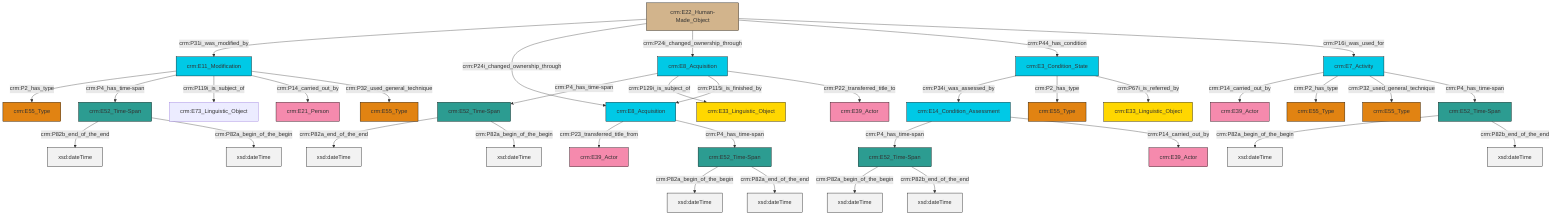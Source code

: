 graph TD
classDef Literal fill:#f2f2f2,stroke:#000000;
classDef CRM_Entity fill:#FFFFFF,stroke:#000000;
classDef Temporal_Entity fill:#00C9E6, stroke:#000000;
classDef Type fill:#E18312, stroke:#000000;
classDef Time-Span fill:#2C9C91, stroke:#000000;
classDef Appellation fill:#FFEB7F, stroke:#000000;
classDef Place fill:#008836, stroke:#000000;
classDef Persistent_Item fill:#B266B2, stroke:#000000;
classDef Conceptual_Object fill:#FFD700, stroke:#000000;
classDef Physical_Thing fill:#D2B48C, stroke:#000000;
classDef Actor fill:#f58aad, stroke:#000000;
classDef PC_Classes fill:#4ce600, stroke:#000000;
classDef Multi fill:#cccccc,stroke:#000000;

2["crm:E8_Acquisition"]:::Temporal_Entity -->|crm:P23_transferred_title_from| 3["crm:E39_Actor"]:::Actor
8["crm:E22_Human-Made_Object"]:::Physical_Thing -->|crm:P31i_was_modified_by| 9["crm:E11_Modification"]:::Temporal_Entity
8["crm:E22_Human-Made_Object"]:::Physical_Thing -->|crm:P24i_changed_ownership_through| 2["crm:E8_Acquisition"]:::Temporal_Entity
0["crm:E3_Condition_State"]:::Temporal_Entity -->|crm:P34i_was_assessed_by| 10["crm:E14_Condition_Assessment"]:::Temporal_Entity
6["crm:E52_Time-Span"]:::Time-Span -->|crm:P82b_end_of_the_end| 11[xsd:dateTime]:::Literal
0["crm:E3_Condition_State"]:::Temporal_Entity -->|crm:P2_has_type| 14["crm:E55_Type"]:::Type
17["crm:E52_Time-Span"]:::Time-Span -->|crm:P82a_begin_of_the_begin| 18[xsd:dateTime]:::Literal
9["crm:E11_Modification"]:::Temporal_Entity -->|crm:P2_has_type| 19["crm:E55_Type"]:::Type
22["crm:E52_Time-Span"]:::Time-Span -->|crm:P82a_end_of_the_end| 23[xsd:dateTime]:::Literal
8["crm:E22_Human-Made_Object"]:::Physical_Thing -->|crm:P24i_changed_ownership_through| 20["crm:E8_Acquisition"]:::Temporal_Entity
2["crm:E8_Acquisition"]:::Temporal_Entity -->|crm:P4_has_time-span| 17["crm:E52_Time-Span"]:::Time-Span
8["crm:E22_Human-Made_Object"]:::Physical_Thing -->|crm:P44_has_condition| 0["crm:E3_Condition_State"]:::Temporal_Entity
26["crm:E7_Activity"]:::Temporal_Entity -->|crm:P14_carried_out_by| 27["crm:E39_Actor"]:::Actor
26["crm:E7_Activity"]:::Temporal_Entity -->|crm:P2_has_type| 15["crm:E55_Type"]:::Type
10["crm:E14_Condition_Assessment"]:::Temporal_Entity -->|crm:P4_has_time-span| 29["crm:E52_Time-Span"]:::Time-Span
10["crm:E14_Condition_Assessment"]:::Temporal_Entity -->|crm:P14_carried_out_by| 31["crm:E39_Actor"]:::Actor
32["crm:E52_Time-Span"]:::Time-Span -->|crm:P82a_begin_of_the_begin| 33[xsd:dateTime]:::Literal
9["crm:E11_Modification"]:::Temporal_Entity -->|crm:P4_has_time-span| 6["crm:E52_Time-Span"]:::Time-Span
20["crm:E8_Acquisition"]:::Temporal_Entity -->|crm:P4_has_time-span| 22["crm:E52_Time-Span"]:::Time-Span
32["crm:E52_Time-Span"]:::Time-Span -->|crm:P82b_end_of_the_end| 36[xsd:dateTime]:::Literal
8["crm:E22_Human-Made_Object"]:::Physical_Thing -->|crm:P16i_was_used_for| 26["crm:E7_Activity"]:::Temporal_Entity
20["crm:E8_Acquisition"]:::Temporal_Entity -->|crm:P129i_is_subject_of| 38["crm:E33_Linguistic_Object"]:::Conceptual_Object
26["crm:E7_Activity"]:::Temporal_Entity -->|crm:P32_used_general_technique| 39["crm:E55_Type"]:::Type
0["crm:E3_Condition_State"]:::Temporal_Entity -->|crm:P67i_is_referred_by| 46["crm:E33_Linguistic_Object"]:::Conceptual_Object
9["crm:E11_Modification"]:::Temporal_Entity -->|crm:P119i_is_subject_of| 47["crm:E73_Linguistic_Object"]:::Default
9["crm:E11_Modification"]:::Temporal_Entity -->|crm:P14_carried_out_by| 4["crm:E21_Person"]:::Actor
20["crm:E8_Acquisition"]:::Temporal_Entity -->|crm:P115i_is_finished_by| 2["crm:E8_Acquisition"]:::Temporal_Entity
17["crm:E52_Time-Span"]:::Time-Span -->|crm:P82a_end_of_the_end| 48[xsd:dateTime]:::Literal
9["crm:E11_Modification"]:::Temporal_Entity -->|crm:P32_used_general_technique| 44["crm:E55_Type"]:::Type
6["crm:E52_Time-Span"]:::Time-Span -->|crm:P82a_begin_of_the_begin| 50[xsd:dateTime]:::Literal
26["crm:E7_Activity"]:::Temporal_Entity -->|crm:P4_has_time-span| 32["crm:E52_Time-Span"]:::Time-Span
29["crm:E52_Time-Span"]:::Time-Span -->|crm:P82a_begin_of_the_begin| 55[xsd:dateTime]:::Literal
29["crm:E52_Time-Span"]:::Time-Span -->|crm:P82b_end_of_the_end| 56[xsd:dateTime]:::Literal
22["crm:E52_Time-Span"]:::Time-Span -->|crm:P82a_begin_of_the_begin| 57[xsd:dateTime]:::Literal
20["crm:E8_Acquisition"]:::Temporal_Entity -->|crm:P22_transferred_title_to| 12["crm:E39_Actor"]:::Actor